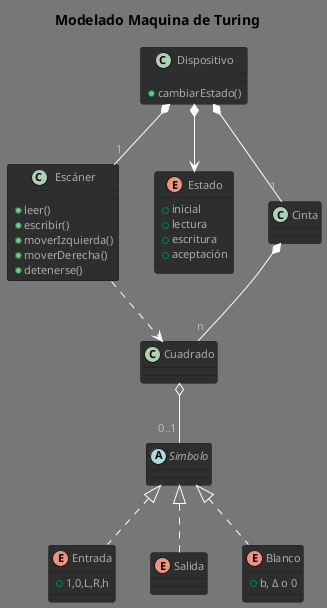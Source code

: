 @startuml TuringMachineModel

!theme reddress-darkred
title Modelado Maquina de Turing

class Dispositivo{
 + cambiarEstado()
}

class Escáner {
 + leer()
 + escribir()
 + moverIzquierda()
 + moverDerecha()
 + detenerse()
}

Dispositivo *--> Estado

enum Estado{
+ inicial
+ lectura
+ escritura
+ aceptación
}

class Cinta
class Cuadrado
abstract class Simbolo

Dispositivo *--"1" Escáner
Dispositivo *--"1" Cinta 
Cinta *--"n" Cuadrado
Cuadrado o--"0..1" Simbolo
Escáner ..> Cuadrado

Simbolo <|.. Entrada
Simbolo <|.. Salida
Simbolo <|.. Blanco

Enum Entrada {
     + 1,0,L,R,h 
     }
Enum Salida 
Enum Blanco {
    + b, Δ o 0
}



'Padre <|-down- Hija : Herencia
'AbstractInterfaz <|.. Concreta : Implementacion ?
'Todo "1" *-up- "many" Parte: Composition
' o-- Agregacion
' ..> Uso
'-			private
'#			protected
'~			package private
'+			public

' help theme
' 
'Duda: Hacer diagrama de estados? de proceso?
'Duda: Los tipos de simbolos según el alfabeto de E/S: si se incluye el "simbolo especial" blanco y es dejar el cuadrado
' en blanco, no sería agregación, si no composición, ya que el estar en blanco es tener un simbolo también?
@end
